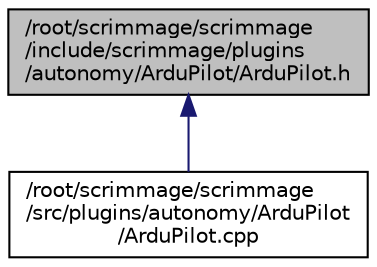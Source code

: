 digraph "/root/scrimmage/scrimmage/include/scrimmage/plugins/autonomy/ArduPilot/ArduPilot.h"
{
 // LATEX_PDF_SIZE
  edge [fontname="Helvetica",fontsize="10",labelfontname="Helvetica",labelfontsize="10"];
  node [fontname="Helvetica",fontsize="10",shape=record];
  Node1 [label="/root/scrimmage/scrimmage\l/include/scrimmage/plugins\l/autonomy/ArduPilot/ArduPilot.h",height=0.2,width=0.4,color="black", fillcolor="grey75", style="filled", fontcolor="black",tooltip="Brief file description."];
  Node1 -> Node2 [dir="back",color="midnightblue",fontsize="10",style="solid",fontname="Helvetica"];
  Node2 [label="/root/scrimmage/scrimmage\l/src/plugins/autonomy/ArduPilot\l/ArduPilot.cpp",height=0.2,width=0.4,color="black", fillcolor="white", style="filled",URL="$ArduPilot_8cpp.html",tooltip="Class to interface with ArduPilot SIL executable."];
}
